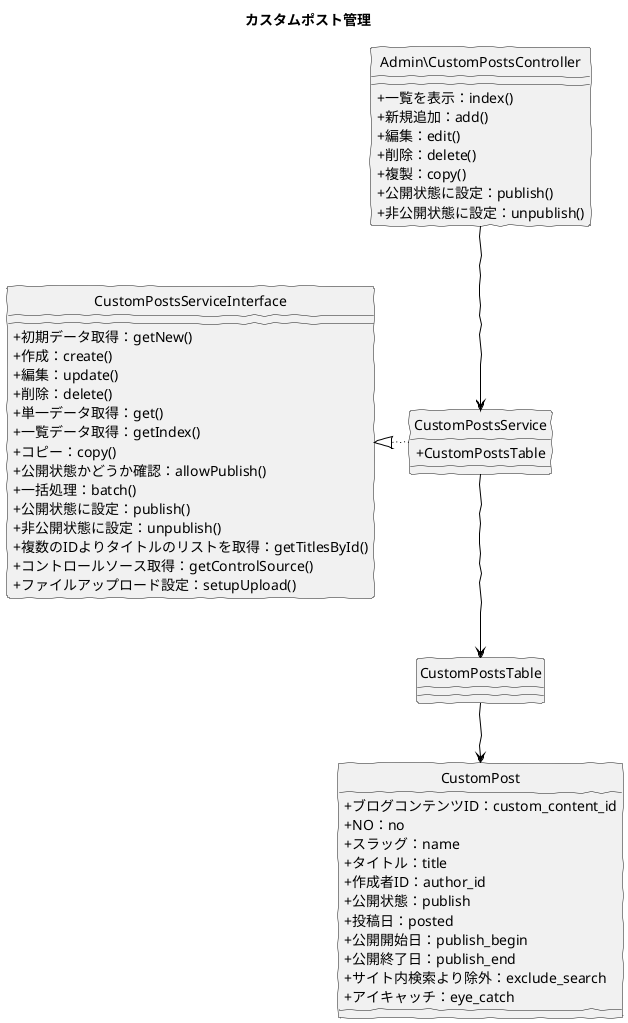 @startuml
skinparam handwritten true
skinparam backgroundColor white
hide circle
skinparam classAttributeIconSize 0

title カスタムポスト管理

class Admin\CustomPostsController {
  + 一覧を表示：index()
  + 新規追加：add()
  + 編集：edit()
  + 削除：delete()
	+ 複製：copy()
	+ 公開状態に設定：publish()
	+ 非公開状態に設定：unpublish()
}

class CustomPostsService {
  + CustomPostsTable
}

class CustomPostsServiceInterface {
  + 初期データ取得：getNew()
  + 作成：create()
  + 編集：update()
  + 削除：delete()
  + 単一データ取得：get()
  + 一覧データ取得：getIndex()
	+ コピー：copy()
	+ 公開状態かどうか確認：allowPublish()
	+ 一括処理：batch()
	+ 公開状態に設定：publish()
	+ 非公開状態に設定：unpublish()
	+ 複数のIDよりタイトルのリストを取得：getTitlesById()
	+ コントロールソース取得：getControlSource()
	+ ファイルアップロード設定：setupUpload()
}

class CustomPostsTable {
}

class CustomPost {
		+ ブログコンテンツID：custom_content_id
		+ NO：no
		+ スラッグ：name
		+ タイトル：title
		+ 作成者ID：author_id
		+ 公開状態：publish
		+ 投稿日：posted
		+ 公開開始日：publish_begin
		+ 公開終了日：publish_end
		+ サイト内検索より除外：exclude_search
		+ アイキャッチ：eye_catch
}

Admin\CustomPostsController -down[#Black]-> CustomPostsService
CustomPostsService -down[#Black]-> CustomPostsTable
CustomPostsService -left[dotted,#Black]-|> CustomPostsServiceInterface
CustomPostsTable -down[#Black]-> CustomPost


@enduml
